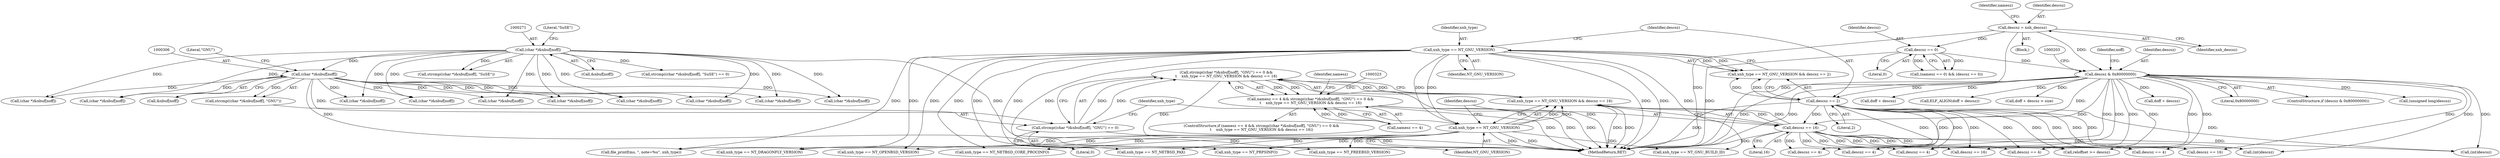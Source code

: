digraph "0_file_b4c01141e5367f247b84dcaf6aefbb4e741842b8@API" {
"1000302" [label="(Call,strcmp((char *)&nbuf[noff], \"GNU\") == 0 &&\n\t    xnh_type == NT_GNU_VERSION && descsz == 16)"];
"1000303" [label="(Call,strcmp((char *)&nbuf[noff], \"GNU\") == 0)"];
"1000305" [label="(Call,(char *)&nbuf[noff])"];
"1000270" [label="(Call,(char *)&nbuf[noff])"];
"1000313" [label="(Call,xnh_type == NT_GNU_VERSION && descsz == 16)"];
"1000314" [label="(Call,xnh_type == NT_GNU_VERSION)"];
"1000279" [label="(Call,xnh_type == NT_GNU_VERSION)"];
"1000317" [label="(Call,descsz == 16)"];
"1000282" [label="(Call,descsz == 2)"];
"1000198" [label="(Call,descsz & 0x80000000)"];
"1000163" [label="(Call,descsz = xnh_descsz)"];
"1000171" [label="(Call,descsz == 0)"];
"1000298" [label="(Call,namesz == 4 && strcmp((char *)&nbuf[noff], \"GNU\") == 0 &&\n\t    xnh_type == NT_GNU_VERSION && descsz == 16)"];
"1000731" [label="(Call,descsz == 4)"];
"1000299" [label="(Call,namesz == 4)"];
"1000682" [label="(Call,(int)descsz)"];
"1000305" [label="(Call,(char *)&nbuf[noff])"];
"1000270" [label="(Call,(char *)&nbuf[noff])"];
"1000307" [label="(Call,&nbuf[noff])"];
"1000768" [label="(Call,descsz == 4)"];
"1000303" [label="(Call,strcmp((char *)&nbuf[noff], \"GNU\") == 0)"];
"1000298" [label="(Call,namesz == 4 && strcmp((char *)&nbuf[noff], \"GNU\") == 0 &&\n\t    xnh_type == NT_GNU_VERSION && descsz == 16)"];
"1000699" [label="(Call,file_printf(ms, \", note=%u\", xnh_type))"];
"1000318" [label="(Identifier,descsz)"];
"1000765" [label="(Call,xnh_type == NT_OPENBSD_VERSION)"];
"1000981" [label="(Call,xnh_type == NT_NETBSD_CORE_PROCINFO)"];
"1000479" [label="(Call,descsz == 16)"];
"1000662" [label="(Call,(int)descsz)"];
"1000315" [label="(Identifier,xnh_type)"];
"1000169" [label="(Identifier,namesz)"];
"1000804" [label="(Call,xnh_type == NT_DRAGONFLY_VERSION)"];
"1000233" [label="(Call,doff + descsz)"];
"1000530" [label="(Call,(char *)&nbuf[noff])"];
"1001237" [label="(MethodReturn,RET)"];
"1000282" [label="(Call,descsz == 2)"];
"1000278" [label="(Call,xnh_type == NT_GNU_VERSION && descsz == 2)"];
"1000542" [label="(Call,descsz == 4)"];
"1000276" [label="(Literal,\"SuSE\")"];
"1000213" [label="(Identifier,noff)"];
"1000728" [label="(Call,xnh_type == NT_FREEBSD_VERSION)"];
"1000280" [label="(Identifier,xnh_type)"];
"1000312" [label="(Literal,0)"];
"1000319" [label="(Literal,16)"];
"1000887" [label="(Call,(char *)&nbuf[noff])"];
"1000795" [label="(Call,(char *)&nbuf[noff])"];
"1000281" [label="(Identifier,NT_GNU_VERSION)"];
"1000317" [label="(Call,descsz == 16)"];
"1000925" [label="(Call,(char *)&nbuf[noff])"];
"1000807" [label="(Call,descsz == 4)"];
"1000165" [label="(Identifier,xnh_descsz)"];
"1000311" [label="(Literal,\"GNU\")"];
"1000173" [label="(Literal,0)"];
"1000313" [label="(Call,xnh_type == NT_GNU_VERSION && descsz == 16)"];
"1000624" [label="(Call,(char *)&nbuf[noff])"];
"1000284" [label="(Literal,2)"];
"1000872" [label="(Call,(char *)&nbuf[noff])"];
"1000171" [label="(Call,descsz == 0)"];
"1000125" [label="(Block,)"];
"1000167" [label="(Call,(namesz == 0) && (descsz == 0))"];
"1000200" [label="(Literal,0x80000000)"];
"1000197" [label="(ControlStructure,if (descsz & 0x80000000))"];
"1000269" [label="(Call,strcmp((char *)&nbuf[noff], \"SuSE\"))"];
"1000304" [label="(Call,strcmp((char *)&nbuf[noff], \"GNU\"))"];
"1000207" [label="(Call,(unsigned long)descsz)"];
"1000460" [label="(Call,xnh_type == NT_GNU_BUILD_ID)"];
"1000302" [label="(Call,strcmp((char *)&nbuf[noff], \"GNU\") == 0 &&\n\t    xnh_type == NT_GNU_VERSION && descsz == 16)"];
"1000756" [label="(Call,(char *)&nbuf[noff])"];
"1000198" [label="(Call,descsz & 0x80000000)"];
"1000464" [label="(Call,descsz == 16)"];
"1000717" [label="(Call,(char *)&nbuf[noff])"];
"1000451" [label="(Call,(char *)&nbuf[noff])"];
"1000539" [label="(Call,xnh_type == NT_NETBSD_PAX)"];
"1000272" [label="(Call,&nbuf[noff])"];
"1001093" [label="(Call,reloffset >= descsz)"];
"1000906" [label="(Call,(char *)&nbuf[noff])"];
"1000279" [label="(Call,xnh_type == NT_GNU_VERSION)"];
"1000238" [label="(Call,doff + descsz)"];
"1000297" [label="(ControlStructure,if (namesz == 4 && strcmp((char *)&nbuf[noff], \"GNU\") == 0 &&\n\t    xnh_type == NT_GNU_VERSION && descsz == 16))"];
"1000446" [label="(Identifier,namesz)"];
"1000199" [label="(Identifier,descsz)"];
"1000232" [label="(Call,ELF_ALIGN(doff + descsz))"];
"1000283" [label="(Identifier,descsz)"];
"1000237" [label="(Call,doff + descsz > size)"];
"1000638" [label="(Call,descsz == 4)"];
"1000268" [label="(Call,strcmp((char *)&nbuf[noff], \"SuSE\") == 0)"];
"1000163" [label="(Call,descsz = xnh_descsz)"];
"1000316" [label="(Identifier,NT_GNU_VERSION)"];
"1000314" [label="(Call,xnh_type == NT_GNU_VERSION)"];
"1001036" [label="(Call,xnh_type == NT_PRPSINFO)"];
"1000164" [label="(Identifier,descsz)"];
"1000172" [label="(Identifier,descsz)"];
"1000302" -> "1000298"  [label="AST: "];
"1000302" -> "1000303"  [label="CFG: "];
"1000302" -> "1000313"  [label="CFG: "];
"1000303" -> "1000302"  [label="AST: "];
"1000313" -> "1000302"  [label="AST: "];
"1000298" -> "1000302"  [label="CFG: "];
"1000302" -> "1001237"  [label="DDG: "];
"1000302" -> "1001237"  [label="DDG: "];
"1000302" -> "1000298"  [label="DDG: "];
"1000302" -> "1000298"  [label="DDG: "];
"1000303" -> "1000302"  [label="DDG: "];
"1000303" -> "1000302"  [label="DDG: "];
"1000313" -> "1000302"  [label="DDG: "];
"1000313" -> "1000302"  [label="DDG: "];
"1000303" -> "1000312"  [label="CFG: "];
"1000304" -> "1000303"  [label="AST: "];
"1000312" -> "1000303"  [label="AST: "];
"1000315" -> "1000303"  [label="CFG: "];
"1000303" -> "1001237"  [label="DDG: "];
"1000305" -> "1000303"  [label="DDG: "];
"1000305" -> "1000304"  [label="AST: "];
"1000305" -> "1000307"  [label="CFG: "];
"1000306" -> "1000305"  [label="AST: "];
"1000307" -> "1000305"  [label="AST: "];
"1000311" -> "1000305"  [label="CFG: "];
"1000305" -> "1001237"  [label="DDG: "];
"1000305" -> "1000304"  [label="DDG: "];
"1000270" -> "1000305"  [label="DDG: "];
"1000305" -> "1000451"  [label="DDG: "];
"1000305" -> "1000530"  [label="DDG: "];
"1000305" -> "1000624"  [label="DDG: "];
"1000305" -> "1000717"  [label="DDG: "];
"1000305" -> "1000756"  [label="DDG: "];
"1000305" -> "1000795"  [label="DDG: "];
"1000305" -> "1000872"  [label="DDG: "];
"1000305" -> "1000887"  [label="DDG: "];
"1000305" -> "1000906"  [label="DDG: "];
"1000305" -> "1000925"  [label="DDG: "];
"1000270" -> "1000269"  [label="AST: "];
"1000270" -> "1000272"  [label="CFG: "];
"1000271" -> "1000270"  [label="AST: "];
"1000272" -> "1000270"  [label="AST: "];
"1000276" -> "1000270"  [label="CFG: "];
"1000270" -> "1001237"  [label="DDG: "];
"1000270" -> "1000268"  [label="DDG: "];
"1000270" -> "1000269"  [label="DDG: "];
"1000270" -> "1000451"  [label="DDG: "];
"1000270" -> "1000530"  [label="DDG: "];
"1000270" -> "1000624"  [label="DDG: "];
"1000270" -> "1000717"  [label="DDG: "];
"1000270" -> "1000756"  [label="DDG: "];
"1000270" -> "1000795"  [label="DDG: "];
"1000270" -> "1000872"  [label="DDG: "];
"1000270" -> "1000887"  [label="DDG: "];
"1000270" -> "1000906"  [label="DDG: "];
"1000270" -> "1000925"  [label="DDG: "];
"1000313" -> "1000314"  [label="CFG: "];
"1000313" -> "1000317"  [label="CFG: "];
"1000314" -> "1000313"  [label="AST: "];
"1000317" -> "1000313"  [label="AST: "];
"1000313" -> "1001237"  [label="DDG: "];
"1000313" -> "1001237"  [label="DDG: "];
"1000314" -> "1000313"  [label="DDG: "];
"1000314" -> "1000313"  [label="DDG: "];
"1000317" -> "1000313"  [label="DDG: "];
"1000317" -> "1000313"  [label="DDG: "];
"1000314" -> "1000316"  [label="CFG: "];
"1000315" -> "1000314"  [label="AST: "];
"1000316" -> "1000314"  [label="AST: "];
"1000318" -> "1000314"  [label="CFG: "];
"1000314" -> "1001237"  [label="DDG: "];
"1000314" -> "1001237"  [label="DDG: "];
"1000279" -> "1000314"  [label="DDG: "];
"1000279" -> "1000314"  [label="DDG: "];
"1000314" -> "1000460"  [label="DDG: "];
"1000314" -> "1000539"  [label="DDG: "];
"1000314" -> "1000699"  [label="DDG: "];
"1000314" -> "1000728"  [label="DDG: "];
"1000314" -> "1000765"  [label="DDG: "];
"1000314" -> "1000804"  [label="DDG: "];
"1000314" -> "1000981"  [label="DDG: "];
"1000314" -> "1001036"  [label="DDG: "];
"1000279" -> "1000278"  [label="AST: "];
"1000279" -> "1000281"  [label="CFG: "];
"1000280" -> "1000279"  [label="AST: "];
"1000281" -> "1000279"  [label="AST: "];
"1000283" -> "1000279"  [label="CFG: "];
"1000278" -> "1000279"  [label="CFG: "];
"1000279" -> "1001237"  [label="DDG: "];
"1000279" -> "1001237"  [label="DDG: "];
"1000279" -> "1000278"  [label="DDG: "];
"1000279" -> "1000278"  [label="DDG: "];
"1000279" -> "1000460"  [label="DDG: "];
"1000279" -> "1000539"  [label="DDG: "];
"1000279" -> "1000699"  [label="DDG: "];
"1000279" -> "1000728"  [label="DDG: "];
"1000279" -> "1000765"  [label="DDG: "];
"1000279" -> "1000804"  [label="DDG: "];
"1000279" -> "1000981"  [label="DDG: "];
"1000279" -> "1001036"  [label="DDG: "];
"1000317" -> "1000319"  [label="CFG: "];
"1000318" -> "1000317"  [label="AST: "];
"1000319" -> "1000317"  [label="AST: "];
"1000317" -> "1001237"  [label="DDG: "];
"1000282" -> "1000317"  [label="DDG: "];
"1000198" -> "1000317"  [label="DDG: "];
"1000317" -> "1000464"  [label="DDG: "];
"1000317" -> "1000479"  [label="DDG: "];
"1000317" -> "1000542"  [label="DDG: "];
"1000317" -> "1000638"  [label="DDG: "];
"1000317" -> "1000662"  [label="DDG: "];
"1000317" -> "1000682"  [label="DDG: "];
"1000317" -> "1000731"  [label="DDG: "];
"1000317" -> "1000768"  [label="DDG: "];
"1000317" -> "1000807"  [label="DDG: "];
"1000317" -> "1001093"  [label="DDG: "];
"1000282" -> "1000278"  [label="AST: "];
"1000282" -> "1000284"  [label="CFG: "];
"1000283" -> "1000282"  [label="AST: "];
"1000284" -> "1000282"  [label="AST: "];
"1000278" -> "1000282"  [label="CFG: "];
"1000282" -> "1001237"  [label="DDG: "];
"1000282" -> "1000278"  [label="DDG: "];
"1000282" -> "1000278"  [label="DDG: "];
"1000198" -> "1000282"  [label="DDG: "];
"1000282" -> "1000464"  [label="DDG: "];
"1000282" -> "1000479"  [label="DDG: "];
"1000282" -> "1000542"  [label="DDG: "];
"1000282" -> "1000638"  [label="DDG: "];
"1000282" -> "1000662"  [label="DDG: "];
"1000282" -> "1000682"  [label="DDG: "];
"1000282" -> "1000731"  [label="DDG: "];
"1000282" -> "1000768"  [label="DDG: "];
"1000282" -> "1000807"  [label="DDG: "];
"1000282" -> "1001093"  [label="DDG: "];
"1000198" -> "1000197"  [label="AST: "];
"1000198" -> "1000200"  [label="CFG: "];
"1000199" -> "1000198"  [label="AST: "];
"1000200" -> "1000198"  [label="AST: "];
"1000203" -> "1000198"  [label="CFG: "];
"1000213" -> "1000198"  [label="CFG: "];
"1000198" -> "1001237"  [label="DDG: "];
"1000198" -> "1001237"  [label="DDG: "];
"1000163" -> "1000198"  [label="DDG: "];
"1000171" -> "1000198"  [label="DDG: "];
"1000198" -> "1000207"  [label="DDG: "];
"1000198" -> "1000232"  [label="DDG: "];
"1000198" -> "1000233"  [label="DDG: "];
"1000198" -> "1000237"  [label="DDG: "];
"1000198" -> "1000238"  [label="DDG: "];
"1000198" -> "1000464"  [label="DDG: "];
"1000198" -> "1000479"  [label="DDG: "];
"1000198" -> "1000542"  [label="DDG: "];
"1000198" -> "1000638"  [label="DDG: "];
"1000198" -> "1000662"  [label="DDG: "];
"1000198" -> "1000682"  [label="DDG: "];
"1000198" -> "1000731"  [label="DDG: "];
"1000198" -> "1000768"  [label="DDG: "];
"1000198" -> "1000807"  [label="DDG: "];
"1000198" -> "1001093"  [label="DDG: "];
"1000163" -> "1000125"  [label="AST: "];
"1000163" -> "1000165"  [label="CFG: "];
"1000164" -> "1000163"  [label="AST: "];
"1000165" -> "1000163"  [label="AST: "];
"1000169" -> "1000163"  [label="CFG: "];
"1000163" -> "1001237"  [label="DDG: "];
"1000163" -> "1001237"  [label="DDG: "];
"1000163" -> "1000171"  [label="DDG: "];
"1000171" -> "1000167"  [label="AST: "];
"1000171" -> "1000173"  [label="CFG: "];
"1000172" -> "1000171"  [label="AST: "];
"1000173" -> "1000171"  [label="AST: "];
"1000167" -> "1000171"  [label="CFG: "];
"1000171" -> "1001237"  [label="DDG: "];
"1000171" -> "1000167"  [label="DDG: "];
"1000171" -> "1000167"  [label="DDG: "];
"1000298" -> "1000297"  [label="AST: "];
"1000298" -> "1000299"  [label="CFG: "];
"1000299" -> "1000298"  [label="AST: "];
"1000323" -> "1000298"  [label="CFG: "];
"1000446" -> "1000298"  [label="CFG: "];
"1000298" -> "1001237"  [label="DDG: "];
"1000298" -> "1001237"  [label="DDG: "];
"1000298" -> "1001237"  [label="DDG: "];
"1000299" -> "1000298"  [label="DDG: "];
"1000299" -> "1000298"  [label="DDG: "];
}
